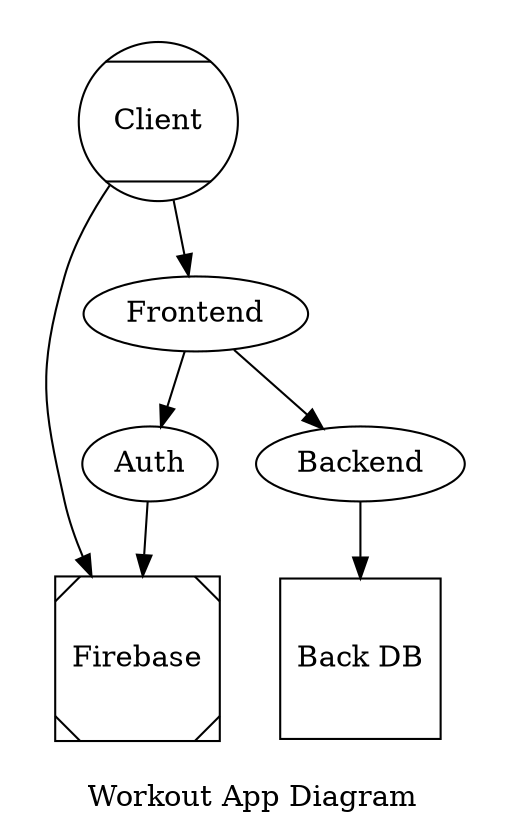 # https://dreampuf.github.io/GraphvizOnline

digraph G {
    #rankdir = LR;
    label = "Workout App Diagram";
    Client [shape=Mcircle];
    Firebase [shape=Msquare];
    Frontend;
    Backend;
    Auth;

    BackDB [label="Back DB", shape=square];

    subgraph cluster_0 {
        color = white;
        label = "";
        Client -> Firebase, Frontend;
        Frontend -> Backend, Auth;
        Backend -> BackDB;
        Auth -> Firebase;
    }
}
